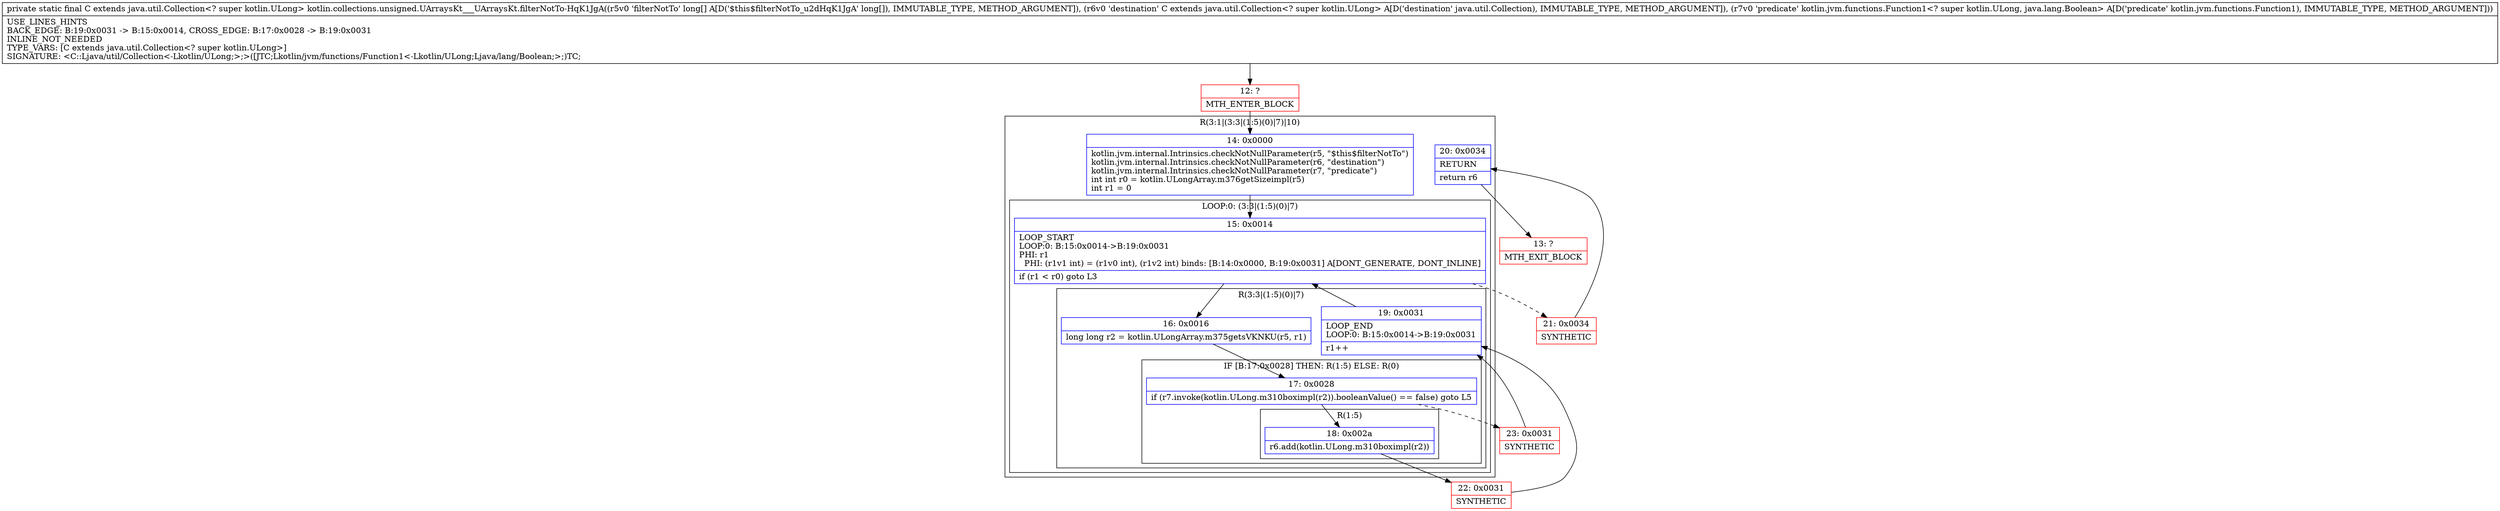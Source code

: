 digraph "CFG forkotlin.collections.unsigned.UArraysKt___UArraysKt.filterNotTo\-HqK1JgA([JLjava\/util\/Collection;Lkotlin\/jvm\/functions\/Function1;)Ljava\/util\/Collection;" {
subgraph cluster_Region_1145969472 {
label = "R(3:1|(3:3|(1:5)(0)|7)|10)";
node [shape=record,color=blue];
Node_14 [shape=record,label="{14\:\ 0x0000|kotlin.jvm.internal.Intrinsics.checkNotNullParameter(r5, \"$this$filterNotTo\")\lkotlin.jvm.internal.Intrinsics.checkNotNullParameter(r6, \"destination\")\lkotlin.jvm.internal.Intrinsics.checkNotNullParameter(r7, \"predicate\")\lint int r0 = kotlin.ULongArray.m376getSizeimpl(r5)\lint r1 = 0\l}"];
subgraph cluster_LoopRegion_94041337 {
label = "LOOP:0: (3:3|(1:5)(0)|7)";
node [shape=record,color=blue];
Node_15 [shape=record,label="{15\:\ 0x0014|LOOP_START\lLOOP:0: B:15:0x0014\-\>B:19:0x0031\lPHI: r1 \l  PHI: (r1v1 int) = (r1v0 int), (r1v2 int) binds: [B:14:0x0000, B:19:0x0031] A[DONT_GENERATE, DONT_INLINE]\l|if (r1 \< r0) goto L3\l}"];
subgraph cluster_Region_608872181 {
label = "R(3:3|(1:5)(0)|7)";
node [shape=record,color=blue];
Node_16 [shape=record,label="{16\:\ 0x0016|long long r2 = kotlin.ULongArray.m375getsVKNKU(r5, r1)\l}"];
subgraph cluster_IfRegion_1487312285 {
label = "IF [B:17:0x0028] THEN: R(1:5) ELSE: R(0)";
node [shape=record,color=blue];
Node_17 [shape=record,label="{17\:\ 0x0028|if (r7.invoke(kotlin.ULong.m310boximpl(r2)).booleanValue() == false) goto L5\l}"];
subgraph cluster_Region_1820725714 {
label = "R(1:5)";
node [shape=record,color=blue];
Node_18 [shape=record,label="{18\:\ 0x002a|r6.add(kotlin.ULong.m310boximpl(r2))\l}"];
}
subgraph cluster_Region_1284496355 {
label = "R(0)";
node [shape=record,color=blue];
}
}
Node_19 [shape=record,label="{19\:\ 0x0031|LOOP_END\lLOOP:0: B:15:0x0014\-\>B:19:0x0031\l|r1++\l}"];
}
}
Node_20 [shape=record,label="{20\:\ 0x0034|RETURN\l|return r6\l}"];
}
Node_12 [shape=record,color=red,label="{12\:\ ?|MTH_ENTER_BLOCK\l}"];
Node_22 [shape=record,color=red,label="{22\:\ 0x0031|SYNTHETIC\l}"];
Node_23 [shape=record,color=red,label="{23\:\ 0x0031|SYNTHETIC\l}"];
Node_21 [shape=record,color=red,label="{21\:\ 0x0034|SYNTHETIC\l}"];
Node_13 [shape=record,color=red,label="{13\:\ ?|MTH_EXIT_BLOCK\l}"];
MethodNode[shape=record,label="{private static final C extends java.util.Collection\<? super kotlin.ULong\> kotlin.collections.unsigned.UArraysKt___UArraysKt.filterNotTo\-HqK1JgA((r5v0 'filterNotTo' long[] A[D('$this$filterNotTo_u2dHqK1JgA' long[]), IMMUTABLE_TYPE, METHOD_ARGUMENT]), (r6v0 'destination' C extends java.util.Collection\<? super kotlin.ULong\> A[D('destination' java.util.Collection), IMMUTABLE_TYPE, METHOD_ARGUMENT]), (r7v0 'predicate' kotlin.jvm.functions.Function1\<? super kotlin.ULong, java.lang.Boolean\> A[D('predicate' kotlin.jvm.functions.Function1), IMMUTABLE_TYPE, METHOD_ARGUMENT]))  | USE_LINES_HINTS\lBACK_EDGE: B:19:0x0031 \-\> B:15:0x0014, CROSS_EDGE: B:17:0x0028 \-\> B:19:0x0031\lINLINE_NOT_NEEDED\lTYPE_VARS: [C extends java.util.Collection\<? super kotlin.ULong\>]\lSIGNATURE: \<C::Ljava\/util\/Collection\<\-Lkotlin\/ULong;\>;\>([JTC;Lkotlin\/jvm\/functions\/Function1\<\-Lkotlin\/ULong;Ljava\/lang\/Boolean;\>;)TC;\l}"];
MethodNode -> Node_12;Node_14 -> Node_15;
Node_15 -> Node_16;
Node_15 -> Node_21[style=dashed];
Node_16 -> Node_17;
Node_17 -> Node_18;
Node_17 -> Node_23[style=dashed];
Node_18 -> Node_22;
Node_19 -> Node_15;
Node_20 -> Node_13;
Node_12 -> Node_14;
Node_22 -> Node_19;
Node_23 -> Node_19;
Node_21 -> Node_20;
}

